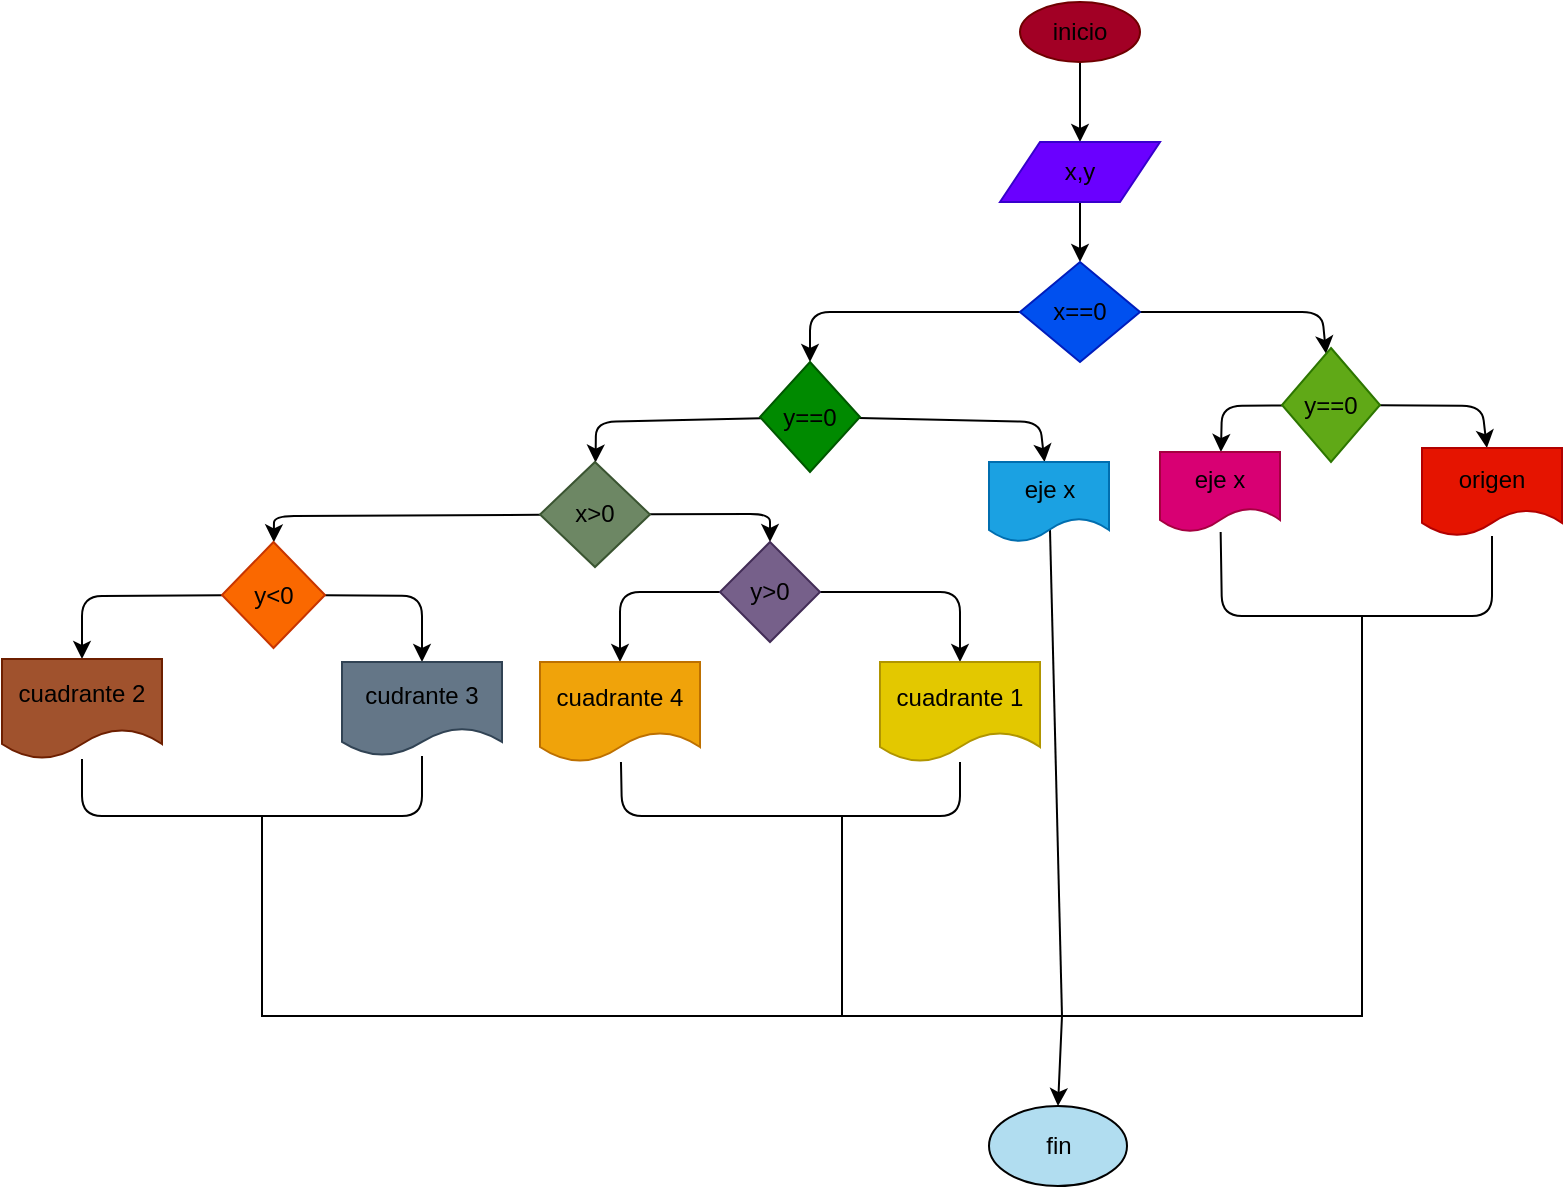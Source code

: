 <mxfile>
    <diagram id="rBADSRfzRqXe5y8IJXuG" name="Página-1">
        <mxGraphModel dx="729" dy="407" grid="1" gridSize="10" guides="1" tooltips="1" connect="1" arrows="1" fold="1" page="1" pageScale="1" pageWidth="827" pageHeight="1169" math="0" shadow="0">
            <root>
                <mxCell id="0"/>
                <mxCell id="1" parent="0"/>
                <mxCell id="4" value="" style="edgeStyle=none;html=1;" edge="1" parent="1" source="2" target="3">
                    <mxGeometry relative="1" as="geometry"/>
                </mxCell>
                <mxCell id="2" value="&lt;font color=&quot;#000000&quot;&gt;inicio&lt;/font&gt;" style="ellipse;whiteSpace=wrap;html=1;fillColor=#a20025;fontColor=#ffffff;strokeColor=#6F0000;" vertex="1" parent="1">
                    <mxGeometry x="539" y="33" width="60" height="30" as="geometry"/>
                </mxCell>
                <mxCell id="6" value="" style="edgeStyle=none;html=1;" edge="1" parent="1" source="3" target="5">
                    <mxGeometry relative="1" as="geometry"/>
                </mxCell>
                <mxCell id="3" value="&lt;font color=&quot;#000000&quot;&gt;x,y&lt;/font&gt;" style="shape=parallelogram;perimeter=parallelogramPerimeter;whiteSpace=wrap;html=1;fixedSize=1;fillColor=#6a00ff;fontColor=#ffffff;strokeColor=#3700CC;" vertex="1" parent="1">
                    <mxGeometry x="529" y="103" width="80" height="30" as="geometry"/>
                </mxCell>
                <mxCell id="8" value="" style="edgeStyle=none;html=1;" edge="1" parent="1" source="5" target="7">
                    <mxGeometry relative="1" as="geometry">
                        <Array as="points">
                            <mxPoint x="434" y="188"/>
                        </Array>
                    </mxGeometry>
                </mxCell>
                <mxCell id="31" value="" style="edgeStyle=none;html=1;" edge="1" parent="1" source="5" target="30">
                    <mxGeometry relative="1" as="geometry">
                        <Array as="points">
                            <mxPoint x="690" y="188"/>
                        </Array>
                    </mxGeometry>
                </mxCell>
                <mxCell id="5" value="&lt;font color=&quot;#000000&quot;&gt;x==0&lt;/font&gt;" style="rhombus;whiteSpace=wrap;html=1;fillColor=#0050ef;fontColor=#ffffff;strokeColor=#001DBC;" vertex="1" parent="1">
                    <mxGeometry x="539" y="163" width="60" height="50" as="geometry"/>
                </mxCell>
                <mxCell id="11" value="" style="edgeStyle=none;html=1;" edge="1" parent="1" source="7" target="10">
                    <mxGeometry relative="1" as="geometry">
                        <Array as="points">
                            <mxPoint x="549" y="243"/>
                        </Array>
                    </mxGeometry>
                </mxCell>
                <mxCell id="13" value="" style="edgeStyle=none;html=1;" edge="1" parent="1" source="7" target="12">
                    <mxGeometry relative="1" as="geometry">
                        <Array as="points">
                            <mxPoint x="327" y="243"/>
                        </Array>
                    </mxGeometry>
                </mxCell>
                <mxCell id="7" value="&lt;font color=&quot;#000000&quot;&gt;y==0&lt;/font&gt;" style="rhombus;whiteSpace=wrap;html=1;fillColor=#008a00;fontColor=#ffffff;strokeColor=#005700;" vertex="1" parent="1">
                    <mxGeometry x="409" y="213" width="50" height="55" as="geometry"/>
                </mxCell>
                <mxCell id="fRNdbVINmvxmiWsrv8xv-57" style="edgeStyle=none;rounded=1;html=1;startArrow=none;startFill=0;endArrow=none;endFill=0;elbow=vertical;" edge="1" parent="1">
                    <mxGeometry relative="1" as="geometry">
                        <mxPoint x="560" y="540" as="targetPoint"/>
                        <mxPoint x="554" y="297" as="sourcePoint"/>
                    </mxGeometry>
                </mxCell>
                <mxCell id="10" value="&lt;font color=&quot;#000000&quot;&gt;eje x&lt;/font&gt;" style="shape=document;whiteSpace=wrap;html=1;boundedLbl=1;fillColor=#1ba1e2;fontColor=#ffffff;strokeColor=#006EAF;" vertex="1" parent="1">
                    <mxGeometry x="523.5" y="263" width="60" height="40" as="geometry"/>
                </mxCell>
                <mxCell id="18" value="" style="edgeStyle=none;html=1;" edge="1" parent="1" source="12" target="17">
                    <mxGeometry relative="1" as="geometry">
                        <Array as="points">
                            <mxPoint x="414" y="289"/>
                        </Array>
                    </mxGeometry>
                </mxCell>
                <mxCell id="24" value="" style="edgeStyle=none;html=1;" edge="1" parent="1" source="12" target="23">
                    <mxGeometry relative="1" as="geometry">
                        <Array as="points">
                            <mxPoint x="166" y="290"/>
                        </Array>
                    </mxGeometry>
                </mxCell>
                <mxCell id="12" value="&lt;font color=&quot;#000000&quot;&gt;x&amp;gt;0&lt;/font&gt;" style="rhombus;whiteSpace=wrap;html=1;fillColor=#6d8764;fontColor=#ffffff;strokeColor=#3A5431;" vertex="1" parent="1">
                    <mxGeometry x="299" y="263" width="55" height="52.5" as="geometry"/>
                </mxCell>
                <mxCell id="20" value="" style="edgeStyle=none;html=1;" edge="1" parent="1" source="17" target="19">
                    <mxGeometry relative="1" as="geometry">
                        <Array as="points">
                            <mxPoint x="509" y="328"/>
                        </Array>
                    </mxGeometry>
                </mxCell>
                <mxCell id="22" value="" style="edgeStyle=none;html=1;" edge="1" parent="1" source="17" target="21">
                    <mxGeometry relative="1" as="geometry">
                        <Array as="points">
                            <mxPoint x="339" y="328"/>
                        </Array>
                    </mxGeometry>
                </mxCell>
                <mxCell id="17" value="&lt;font color=&quot;#000000&quot;&gt;y&amp;gt;0&lt;/font&gt;" style="rhombus;whiteSpace=wrap;html=1;fillColor=#76608a;fontColor=#ffffff;strokeColor=#432D57;" vertex="1" parent="1">
                    <mxGeometry x="389" y="303" width="50" height="50" as="geometry"/>
                </mxCell>
                <mxCell id="19" value="cuadrante 1" style="shape=document;whiteSpace=wrap;html=1;boundedLbl=1;fillColor=#e3c800;fontColor=#000000;strokeColor=#B09500;" vertex="1" parent="1">
                    <mxGeometry x="469" y="363" width="80" height="50" as="geometry"/>
                </mxCell>
                <mxCell id="fRNdbVINmvxmiWsrv8xv-52" value="" style="edgeStyle=none;rounded=1;html=1;startArrow=none;startFill=0;endArrow=none;endFill=0;elbow=vertical;" edge="1" parent="1" source="21" target="19">
                    <mxGeometry relative="1" as="geometry">
                        <Array as="points">
                            <mxPoint x="340" y="440"/>
                            <mxPoint x="420" y="440"/>
                            <mxPoint x="509" y="440"/>
                        </Array>
                    </mxGeometry>
                </mxCell>
                <mxCell id="21" value="cuadrante 4" style="shape=document;whiteSpace=wrap;html=1;boundedLbl=1;fillColor=#f0a30a;fontColor=#000000;strokeColor=#BD7000;" vertex="1" parent="1">
                    <mxGeometry x="299" y="363" width="80" height="50" as="geometry"/>
                </mxCell>
                <mxCell id="27" value="" style="edgeStyle=none;html=1;" edge="1" parent="1" source="23" target="25">
                    <mxGeometry relative="1" as="geometry">
                        <Array as="points">
                            <mxPoint x="240" y="330"/>
                        </Array>
                    </mxGeometry>
                </mxCell>
                <mxCell id="29" value="" style="edgeStyle=none;html=1;" edge="1" parent="1" source="23" target="28">
                    <mxGeometry relative="1" as="geometry">
                        <Array as="points">
                            <mxPoint x="70" y="330"/>
                        </Array>
                    </mxGeometry>
                </mxCell>
                <mxCell id="23" value="y&amp;lt;0" style="rhombus;whiteSpace=wrap;html=1;fillColor=#fa6800;fontColor=#000000;strokeColor=#C73500;" vertex="1" parent="1">
                    <mxGeometry x="140" y="303" width="51.5" height="53" as="geometry"/>
                </mxCell>
                <mxCell id="25" value="&lt;font color=&quot;#000000&quot;&gt;cudrante 3&lt;/font&gt;" style="shape=document;whiteSpace=wrap;html=1;boundedLbl=1;fillColor=#647687;fontColor=#ffffff;strokeColor=#314354;" vertex="1" parent="1">
                    <mxGeometry x="200" y="363" width="80" height="47" as="geometry"/>
                </mxCell>
                <mxCell id="fRNdbVINmvxmiWsrv8xv-49" value="" style="edgeStyle=orthogonalEdgeStyle;html=1;elbow=vertical;startArrow=none;startFill=0;endArrow=none;endFill=0;rounded=1;" edge="1" parent="1" source="28" target="25">
                    <mxGeometry relative="1" as="geometry">
                        <Array as="points">
                            <mxPoint x="70" y="440"/>
                            <mxPoint x="240" y="440"/>
                        </Array>
                    </mxGeometry>
                </mxCell>
                <mxCell id="28" value="&lt;font color=&quot;#000000&quot;&gt;cuadrante 2&lt;/font&gt;" style="shape=document;whiteSpace=wrap;html=1;boundedLbl=1;fillColor=#a0522d;fontColor=#ffffff;strokeColor=#6D1F00;" vertex="1" parent="1">
                    <mxGeometry x="30" y="361.5" width="80" height="50" as="geometry"/>
                </mxCell>
                <mxCell id="33" value="" style="edgeStyle=none;html=1;" edge="1" parent="1" source="30" target="32">
                    <mxGeometry relative="1" as="geometry">
                        <Array as="points">
                            <mxPoint x="770" y="235"/>
                        </Array>
                    </mxGeometry>
                </mxCell>
                <mxCell id="36" value="" style="edgeStyle=none;html=1;" edge="1" parent="1" source="30" target="34">
                    <mxGeometry relative="1" as="geometry">
                        <Array as="points">
                            <mxPoint x="640" y="235"/>
                        </Array>
                    </mxGeometry>
                </mxCell>
                <mxCell id="30" value="&lt;font color=&quot;#000000&quot;&gt;y==0&lt;/font&gt;" style="rhombus;whiteSpace=wrap;html=1;fillColor=#60a917;fontColor=#ffffff;strokeColor=#2D7600;" vertex="1" parent="1">
                    <mxGeometry x="670" y="206" width="49" height="57" as="geometry"/>
                </mxCell>
                <mxCell id="fRNdbVINmvxmiWsrv8xv-55" value="" style="edgeStyle=none;rounded=1;html=1;startArrow=none;startFill=0;endArrow=none;endFill=0;elbow=vertical;" edge="1" parent="1" source="32" target="34">
                    <mxGeometry relative="1" as="geometry">
                        <Array as="points">
                            <mxPoint x="775" y="340"/>
                            <mxPoint x="720" y="340"/>
                            <mxPoint x="640" y="340"/>
                        </Array>
                    </mxGeometry>
                </mxCell>
                <mxCell id="32" value="&lt;font color=&quot;#000000&quot;&gt;origen&lt;/font&gt;" style="shape=document;whiteSpace=wrap;html=1;boundedLbl=1;fillColor=#e51400;fontColor=#ffffff;strokeColor=#B20000;" vertex="1" parent="1">
                    <mxGeometry x="740" y="256" width="70" height="44" as="geometry"/>
                </mxCell>
                <mxCell id="34" value="&lt;font color=&quot;#000000&quot;&gt;eje x&lt;/font&gt;" style="shape=document;whiteSpace=wrap;html=1;boundedLbl=1;fillColor=#d80073;fontColor=#ffffff;strokeColor=#A50040;" vertex="1" parent="1">
                    <mxGeometry x="609" y="258" width="60" height="40" as="geometry"/>
                </mxCell>
                <mxCell id="38" value="&lt;font color=&quot;#000000&quot;&gt;fin&lt;/font&gt;" style="ellipse;whiteSpace=wrap;html=1;fillColor=#b1ddf0;strokeColor=#000000;" vertex="1" parent="1">
                    <mxGeometry x="523.5" y="585" width="69" height="40" as="geometry"/>
                </mxCell>
                <mxCell id="fRNdbVINmvxmiWsrv8xv-50" value="" style="endArrow=classic;html=1;rounded=0;elbow=vertical;entryX=0.5;entryY=0;entryDx=0;entryDy=0;" edge="1" parent="1" target="38">
                    <mxGeometry width="50" height="50" relative="1" as="geometry">
                        <mxPoint x="160" y="440" as="sourcePoint"/>
                        <mxPoint x="380" y="540" as="targetPoint"/>
                        <Array as="points">
                            <mxPoint x="160" y="540"/>
                            <mxPoint x="560" y="540"/>
                        </Array>
                    </mxGeometry>
                </mxCell>
                <mxCell id="fRNdbVINmvxmiWsrv8xv-56" value="" style="endArrow=none;startArrow=none;html=1;rounded=1;elbow=vertical;startFill=0;endFill=0;" edge="1" parent="1">
                    <mxGeometry width="50" height="50" relative="1" as="geometry">
                        <mxPoint x="450" y="440" as="sourcePoint"/>
                        <mxPoint x="450" y="540" as="targetPoint"/>
                    </mxGeometry>
                </mxCell>
                <mxCell id="fRNdbVINmvxmiWsrv8xv-58" value="" style="endArrow=none;startArrow=none;html=1;rounded=0;elbow=vertical;startFill=0;endFill=0;" edge="1" parent="1">
                    <mxGeometry width="50" height="50" relative="1" as="geometry">
                        <mxPoint x="560" y="540" as="sourcePoint"/>
                        <mxPoint x="710" y="340" as="targetPoint"/>
                        <Array as="points">
                            <mxPoint x="710" y="540"/>
                        </Array>
                    </mxGeometry>
                </mxCell>
            </root>
        </mxGraphModel>
    </diagram>
</mxfile>